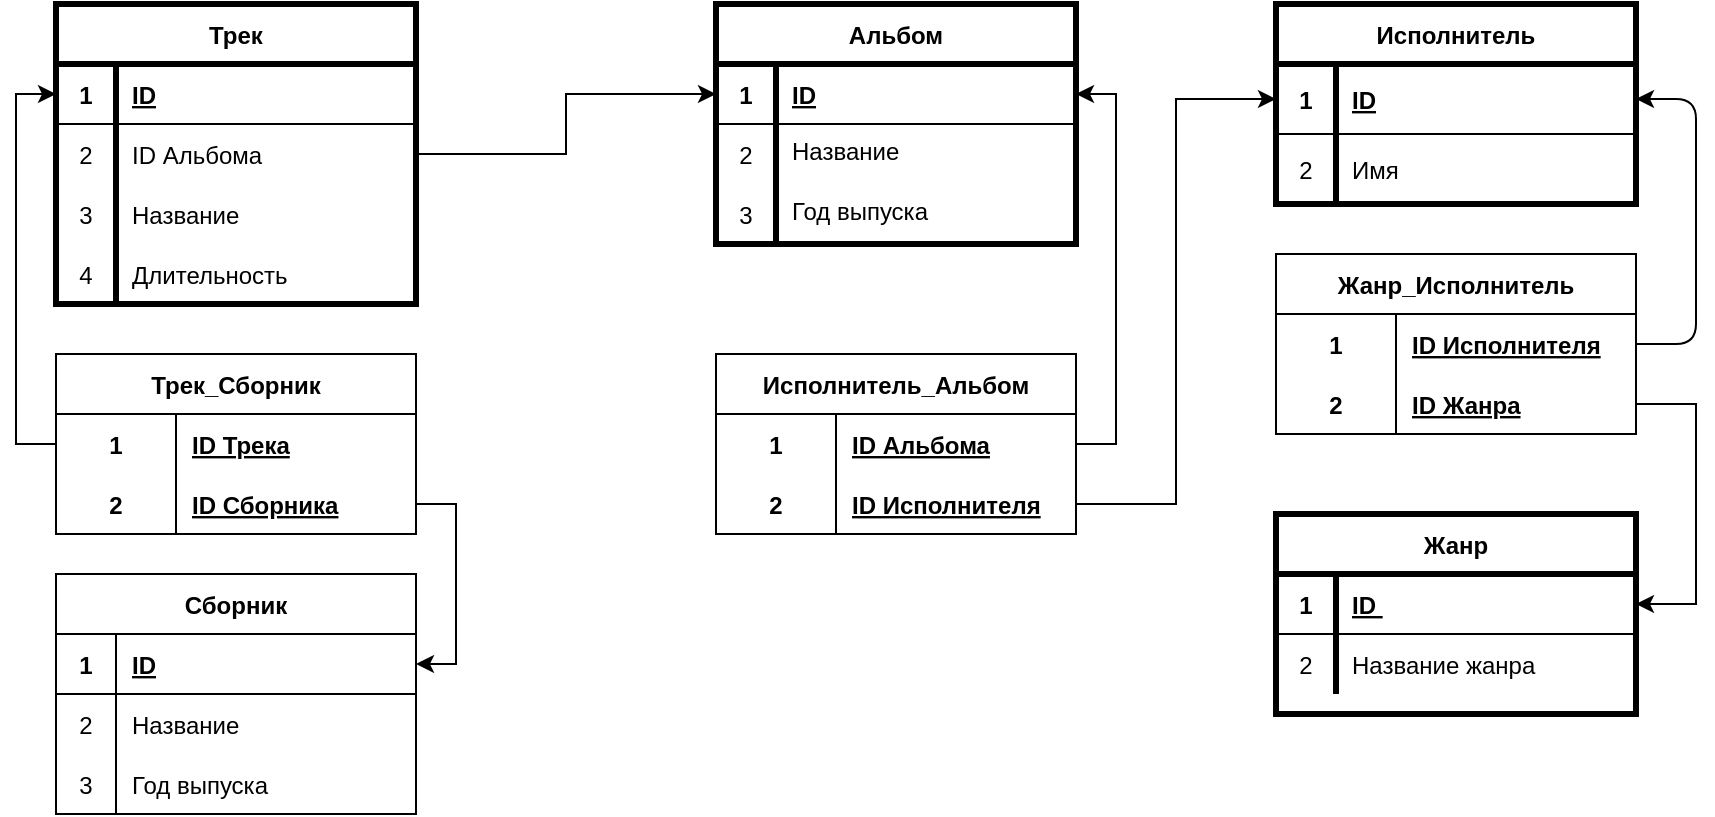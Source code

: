 <mxfile version="14.8.4" type="github">
  <diagram id="GK9YYCnf2n3j-sQx70xv" name="Page-1">
    <mxGraphModel dx="1695" dy="453" grid="1" gridSize="10" guides="1" tooltips="1" connect="1" arrows="1" fold="1" page="1" pageScale="1" pageWidth="827" pageHeight="1169" math="0" shadow="0">
      <root>
        <mxCell id="0" />
        <mxCell id="1" parent="0" />
        <mxCell id="Qs3O7ET0Ft-xcR2H3shu-25" value="Альбом" style="shape=table;startSize=30;container=1;collapsible=1;childLayout=tableLayout;fixedRows=1;rowLines=0;fontStyle=1;align=center;resizeLast=1;strokeWidth=3;fillColor=none;" parent="1" vertex="1">
          <mxGeometry x="140" y="15" width="180" height="120" as="geometry" />
        </mxCell>
        <mxCell id="Qs3O7ET0Ft-xcR2H3shu-26" value="" style="shape=partialRectangle;collapsible=0;dropTarget=0;pointerEvents=0;fillColor=none;top=0;left=0;bottom=1;right=0;points=[[0,0.5],[1,0.5]];portConstraint=eastwest;" parent="Qs3O7ET0Ft-xcR2H3shu-25" vertex="1">
          <mxGeometry y="30" width="180" height="30" as="geometry" />
        </mxCell>
        <mxCell id="Qs3O7ET0Ft-xcR2H3shu-27" value="1" style="shape=partialRectangle;connectable=0;fillColor=none;top=0;left=0;bottom=0;right=0;fontStyle=1;overflow=hidden;" parent="Qs3O7ET0Ft-xcR2H3shu-26" vertex="1">
          <mxGeometry width="30" height="30" as="geometry" />
        </mxCell>
        <mxCell id="Qs3O7ET0Ft-xcR2H3shu-28" value="ID" style="shape=partialRectangle;connectable=0;fillColor=none;top=0;left=0;bottom=0;right=0;align=left;spacingLeft=6;fontStyle=5;overflow=hidden;" parent="Qs3O7ET0Ft-xcR2H3shu-26" vertex="1">
          <mxGeometry x="30" width="150" height="30" as="geometry" />
        </mxCell>
        <mxCell id="Qs3O7ET0Ft-xcR2H3shu-32" value="" style="shape=partialRectangle;collapsible=0;dropTarget=0;pointerEvents=0;fillColor=none;top=0;left=0;bottom=0;right=0;points=[[0,0.5],[1,0.5]];portConstraint=eastwest;" parent="Qs3O7ET0Ft-xcR2H3shu-25" vertex="1">
          <mxGeometry y="60" width="180" height="30" as="geometry" />
        </mxCell>
        <mxCell id="Qs3O7ET0Ft-xcR2H3shu-33" value="2" style="shape=partialRectangle;connectable=0;fillColor=none;top=0;left=0;bottom=0;right=0;editable=1;overflow=hidden;" parent="Qs3O7ET0Ft-xcR2H3shu-32" vertex="1">
          <mxGeometry width="30" height="30" as="geometry" />
        </mxCell>
        <mxCell id="Qs3O7ET0Ft-xcR2H3shu-34" value="Название" style="shape=partialRectangle;connectable=0;fillColor=none;top=0;left=0;bottom=0;right=0;align=left;spacingLeft=6;overflow=hidden;verticalAlign=top;" parent="Qs3O7ET0Ft-xcR2H3shu-32" vertex="1">
          <mxGeometry x="30" width="150" height="30" as="geometry" />
        </mxCell>
        <mxCell id="Qs3O7ET0Ft-xcR2H3shu-35" value="" style="shape=partialRectangle;collapsible=0;dropTarget=0;pointerEvents=0;fillColor=none;top=0;left=0;bottom=0;right=0;points=[[0,0.5],[1,0.5]];portConstraint=eastwest;" parent="Qs3O7ET0Ft-xcR2H3shu-25" vertex="1">
          <mxGeometry y="90" width="180" height="30" as="geometry" />
        </mxCell>
        <mxCell id="Qs3O7ET0Ft-xcR2H3shu-36" value="3" style="shape=partialRectangle;connectable=0;fillColor=none;top=0;left=0;bottom=0;right=0;editable=1;overflow=hidden;" parent="Qs3O7ET0Ft-xcR2H3shu-35" vertex="1">
          <mxGeometry width="30" height="30" as="geometry" />
        </mxCell>
        <mxCell id="Qs3O7ET0Ft-xcR2H3shu-37" value="Год выпуска&#xa;" style="shape=partialRectangle;connectable=0;fillColor=none;top=0;left=0;bottom=0;right=0;align=left;spacingLeft=6;overflow=hidden;verticalAlign=top;" parent="Qs3O7ET0Ft-xcR2H3shu-35" vertex="1">
          <mxGeometry x="30" width="150" height="30" as="geometry" />
        </mxCell>
        <mxCell id="Qs3O7ET0Ft-xcR2H3shu-38" value="Исполнитель" style="shape=table;startSize=30;container=1;collapsible=1;childLayout=tableLayout;fixedRows=1;rowLines=0;fontStyle=1;align=center;resizeLast=1;strokeWidth=3;fillColor=none;labelBorderColor=none;" parent="1" vertex="1">
          <mxGeometry x="420" y="15" width="180" height="100" as="geometry" />
        </mxCell>
        <mxCell id="Qs3O7ET0Ft-xcR2H3shu-39" value="" style="shape=partialRectangle;collapsible=0;dropTarget=0;pointerEvents=0;fillColor=none;top=0;left=0;bottom=1;right=0;points=[[0,0.5],[1,0.5]];portConstraint=eastwest;" parent="Qs3O7ET0Ft-xcR2H3shu-38" vertex="1">
          <mxGeometry y="30" width="180" height="35" as="geometry" />
        </mxCell>
        <mxCell id="Qs3O7ET0Ft-xcR2H3shu-40" value="1" style="shape=partialRectangle;connectable=0;fillColor=none;top=0;left=0;bottom=0;right=0;fontStyle=1;overflow=hidden;" parent="Qs3O7ET0Ft-xcR2H3shu-39" vertex="1">
          <mxGeometry width="30" height="35" as="geometry" />
        </mxCell>
        <mxCell id="Qs3O7ET0Ft-xcR2H3shu-41" value="ID" style="shape=partialRectangle;connectable=0;fillColor=none;top=0;left=0;bottom=0;right=0;align=left;spacingLeft=6;fontStyle=5;overflow=hidden;" parent="Qs3O7ET0Ft-xcR2H3shu-39" vertex="1">
          <mxGeometry x="30" width="150" height="35" as="geometry" />
        </mxCell>
        <mxCell id="Qs3O7ET0Ft-xcR2H3shu-42" value="" style="shape=partialRectangle;collapsible=0;dropTarget=0;pointerEvents=0;fillColor=none;top=0;left=0;bottom=0;right=0;points=[[0,0.5],[1,0.5]];portConstraint=eastwest;" parent="Qs3O7ET0Ft-xcR2H3shu-38" vertex="1">
          <mxGeometry y="65" width="180" height="35" as="geometry" />
        </mxCell>
        <mxCell id="Qs3O7ET0Ft-xcR2H3shu-43" value="2" style="shape=partialRectangle;connectable=0;fillColor=none;top=0;left=0;bottom=0;right=0;editable=1;overflow=hidden;" parent="Qs3O7ET0Ft-xcR2H3shu-42" vertex="1">
          <mxGeometry width="30" height="35" as="geometry" />
        </mxCell>
        <mxCell id="Qs3O7ET0Ft-xcR2H3shu-44" value="Имя" style="shape=partialRectangle;connectable=0;fillColor=none;top=0;left=0;bottom=0;right=0;align=left;spacingLeft=6;overflow=hidden;" parent="Qs3O7ET0Ft-xcR2H3shu-42" vertex="1">
          <mxGeometry x="30" width="150" height="35" as="geometry" />
        </mxCell>
        <mxCell id="Qs3O7ET0Ft-xcR2H3shu-66" style="edgeStyle=orthogonalEdgeStyle;rounded=0;orthogonalLoop=1;jettySize=auto;html=1;exitX=1;exitY=0.5;exitDx=0;exitDy=0;entryX=0;entryY=0.5;entryDx=0;entryDy=0;" parent="1" source="Qs3O7ET0Ft-xcR2H3shu-52" target="Qs3O7ET0Ft-xcR2H3shu-26" edge="1">
          <mxGeometry relative="1" as="geometry" />
        </mxCell>
        <mxCell id="Qs3O7ET0Ft-xcR2H3shu-52" value="Трек" style="shape=table;startSize=30;container=1;collapsible=1;childLayout=tableLayout;fixedRows=1;rowLines=0;fontStyle=1;align=center;resizeLast=1;strokeWidth=3;fillColor=none;" parent="1" vertex="1">
          <mxGeometry x="-190" y="15" width="180" height="150" as="geometry" />
        </mxCell>
        <mxCell id="Qs3O7ET0Ft-xcR2H3shu-53" value="" style="shape=partialRectangle;collapsible=0;dropTarget=0;pointerEvents=0;fillColor=none;top=0;left=0;bottom=1;right=0;points=[[0,0.5],[1,0.5]];portConstraint=eastwest;" parent="Qs3O7ET0Ft-xcR2H3shu-52" vertex="1">
          <mxGeometry y="30" width="180" height="30" as="geometry" />
        </mxCell>
        <mxCell id="Qs3O7ET0Ft-xcR2H3shu-54" value="1" style="shape=partialRectangle;connectable=0;fillColor=none;top=0;left=0;bottom=0;right=0;fontStyle=1;overflow=hidden;" parent="Qs3O7ET0Ft-xcR2H3shu-53" vertex="1">
          <mxGeometry width="30" height="30" as="geometry" />
        </mxCell>
        <mxCell id="Qs3O7ET0Ft-xcR2H3shu-55" value="ID" style="shape=partialRectangle;connectable=0;fillColor=none;top=0;left=0;bottom=0;right=0;align=left;spacingLeft=6;fontStyle=5;overflow=hidden;" parent="Qs3O7ET0Ft-xcR2H3shu-53" vertex="1">
          <mxGeometry x="30" width="150" height="30" as="geometry" />
        </mxCell>
        <mxCell id="Qs3O7ET0Ft-xcR2H3shu-56" value="" style="shape=partialRectangle;collapsible=0;dropTarget=0;pointerEvents=0;fillColor=none;top=0;left=0;bottom=0;right=0;points=[[0,0.5],[1,0.5]];portConstraint=eastwest;" parent="Qs3O7ET0Ft-xcR2H3shu-52" vertex="1">
          <mxGeometry y="60" width="180" height="30" as="geometry" />
        </mxCell>
        <mxCell id="Qs3O7ET0Ft-xcR2H3shu-57" value="2" style="shape=partialRectangle;connectable=0;fillColor=none;top=0;left=0;bottom=0;right=0;editable=1;overflow=hidden;" parent="Qs3O7ET0Ft-xcR2H3shu-56" vertex="1">
          <mxGeometry width="30" height="30" as="geometry" />
        </mxCell>
        <mxCell id="Qs3O7ET0Ft-xcR2H3shu-58" value="ID Альбома" style="shape=partialRectangle;connectable=0;fillColor=none;top=0;left=0;bottom=0;right=0;align=left;spacingLeft=6;overflow=hidden;" parent="Qs3O7ET0Ft-xcR2H3shu-56" vertex="1">
          <mxGeometry x="30" width="150" height="30" as="geometry" />
        </mxCell>
        <mxCell id="Qs3O7ET0Ft-xcR2H3shu-59" value="" style="shape=partialRectangle;collapsible=0;dropTarget=0;pointerEvents=0;fillColor=none;top=0;left=0;bottom=0;right=0;points=[[0,0.5],[1,0.5]];portConstraint=eastwest;" parent="Qs3O7ET0Ft-xcR2H3shu-52" vertex="1">
          <mxGeometry y="90" width="180" height="30" as="geometry" />
        </mxCell>
        <mxCell id="Qs3O7ET0Ft-xcR2H3shu-60" value="3" style="shape=partialRectangle;connectable=0;fillColor=none;top=0;left=0;bottom=0;right=0;editable=1;overflow=hidden;" parent="Qs3O7ET0Ft-xcR2H3shu-59" vertex="1">
          <mxGeometry width="30" height="30" as="geometry" />
        </mxCell>
        <mxCell id="Qs3O7ET0Ft-xcR2H3shu-61" value="Название" style="shape=partialRectangle;connectable=0;fillColor=none;top=0;left=0;bottom=0;right=0;align=left;spacingLeft=6;overflow=hidden;" parent="Qs3O7ET0Ft-xcR2H3shu-59" vertex="1">
          <mxGeometry x="30" width="150" height="30" as="geometry" />
        </mxCell>
        <mxCell id="Qs3O7ET0Ft-xcR2H3shu-62" value="" style="shape=partialRectangle;collapsible=0;dropTarget=0;pointerEvents=0;fillColor=none;top=0;left=0;bottom=0;right=0;points=[[0,0.5],[1,0.5]];portConstraint=eastwest;" parent="Qs3O7ET0Ft-xcR2H3shu-52" vertex="1">
          <mxGeometry y="120" width="180" height="30" as="geometry" />
        </mxCell>
        <mxCell id="Qs3O7ET0Ft-xcR2H3shu-63" value="4" style="shape=partialRectangle;connectable=0;fillColor=none;top=0;left=0;bottom=0;right=0;editable=1;overflow=hidden;" parent="Qs3O7ET0Ft-xcR2H3shu-62" vertex="1">
          <mxGeometry width="30" height="30" as="geometry" />
        </mxCell>
        <mxCell id="Qs3O7ET0Ft-xcR2H3shu-64" value="Длительность" style="shape=partialRectangle;connectable=0;fillColor=none;top=0;left=0;bottom=0;right=0;align=left;spacingLeft=6;overflow=hidden;" parent="Qs3O7ET0Ft-xcR2H3shu-62" vertex="1">
          <mxGeometry x="30" width="150" height="30" as="geometry" />
        </mxCell>
        <mxCell id="Qs3O7ET0Ft-xcR2H3shu-71" value="Жанр" style="shape=table;startSize=30;container=1;collapsible=1;childLayout=tableLayout;fixedRows=1;rowLines=0;fontStyle=1;align=center;resizeLast=1;strokeWidth=3;fillColor=none;" parent="1" vertex="1">
          <mxGeometry x="420" y="270" width="180" height="100" as="geometry" />
        </mxCell>
        <mxCell id="Qs3O7ET0Ft-xcR2H3shu-72" value="" style="shape=partialRectangle;collapsible=0;dropTarget=0;pointerEvents=0;fillColor=none;top=0;left=0;bottom=1;right=0;points=[[0,0.5],[1,0.5]];portConstraint=eastwest;" parent="Qs3O7ET0Ft-xcR2H3shu-71" vertex="1">
          <mxGeometry y="30" width="180" height="30" as="geometry" />
        </mxCell>
        <mxCell id="Qs3O7ET0Ft-xcR2H3shu-73" value="1" style="shape=partialRectangle;connectable=0;fillColor=none;top=0;left=0;bottom=0;right=0;fontStyle=1;overflow=hidden;" parent="Qs3O7ET0Ft-xcR2H3shu-72" vertex="1">
          <mxGeometry width="30" height="30" as="geometry" />
        </mxCell>
        <mxCell id="Qs3O7ET0Ft-xcR2H3shu-74" value="ID " style="shape=partialRectangle;connectable=0;fillColor=none;top=0;left=0;bottom=0;right=0;align=left;spacingLeft=6;fontStyle=5;overflow=hidden;" parent="Qs3O7ET0Ft-xcR2H3shu-72" vertex="1">
          <mxGeometry x="30" width="150" height="30" as="geometry" />
        </mxCell>
        <mxCell id="Qs3O7ET0Ft-xcR2H3shu-75" value="" style="shape=partialRectangle;collapsible=0;dropTarget=0;pointerEvents=0;fillColor=none;top=0;left=0;bottom=0;right=0;points=[[0,0.5],[1,0.5]];portConstraint=eastwest;" parent="Qs3O7ET0Ft-xcR2H3shu-71" vertex="1">
          <mxGeometry y="60" width="180" height="30" as="geometry" />
        </mxCell>
        <mxCell id="Qs3O7ET0Ft-xcR2H3shu-76" value="2" style="shape=partialRectangle;connectable=0;fillColor=none;top=0;left=0;bottom=0;right=0;editable=1;overflow=hidden;" parent="Qs3O7ET0Ft-xcR2H3shu-75" vertex="1">
          <mxGeometry width="30" height="30" as="geometry" />
        </mxCell>
        <mxCell id="Qs3O7ET0Ft-xcR2H3shu-77" value="Название жанра" style="shape=partialRectangle;connectable=0;fillColor=none;top=0;left=0;bottom=0;right=0;align=left;spacingLeft=6;overflow=hidden;" parent="Qs3O7ET0Ft-xcR2H3shu-75" vertex="1">
          <mxGeometry x="30" width="150" height="30" as="geometry" />
        </mxCell>
        <mxCell id="dee7EF81pMkzRyhxHL-E-14" value="Жанр_Исполнитель" style="shape=table;startSize=30;container=1;collapsible=1;childLayout=tableLayout;fixedRows=1;rowLines=0;fontStyle=1;align=center;resizeLast=1;" vertex="1" parent="1">
          <mxGeometry x="420" y="140" width="180" height="90" as="geometry" />
        </mxCell>
        <mxCell id="dee7EF81pMkzRyhxHL-E-15" value="" style="shape=partialRectangle;collapsible=0;dropTarget=0;pointerEvents=0;fillColor=none;top=0;left=0;bottom=0;right=0;points=[[0,0.5],[1,0.5]];portConstraint=eastwest;" vertex="1" parent="dee7EF81pMkzRyhxHL-E-14">
          <mxGeometry y="30" width="180" height="30" as="geometry" />
        </mxCell>
        <mxCell id="dee7EF81pMkzRyhxHL-E-16" value="1" style="shape=partialRectangle;connectable=0;fillColor=none;top=0;left=0;bottom=0;right=0;fontStyle=1;overflow=hidden;" vertex="1" parent="dee7EF81pMkzRyhxHL-E-15">
          <mxGeometry width="60" height="30" as="geometry" />
        </mxCell>
        <mxCell id="dee7EF81pMkzRyhxHL-E-17" value="ID Исполнителя" style="shape=partialRectangle;connectable=0;fillColor=none;top=0;left=0;bottom=0;right=0;align=left;spacingLeft=6;fontStyle=5;overflow=hidden;" vertex="1" parent="dee7EF81pMkzRyhxHL-E-15">
          <mxGeometry x="60" width="120" height="30" as="geometry" />
        </mxCell>
        <mxCell id="dee7EF81pMkzRyhxHL-E-18" value="" style="shape=partialRectangle;collapsible=0;dropTarget=0;pointerEvents=0;fillColor=none;top=0;left=0;bottom=1;right=0;points=[[0,0.5],[1,0.5]];portConstraint=eastwest;" vertex="1" parent="dee7EF81pMkzRyhxHL-E-14">
          <mxGeometry y="60" width="180" height="30" as="geometry" />
        </mxCell>
        <mxCell id="dee7EF81pMkzRyhxHL-E-19" value="2" style="shape=partialRectangle;connectable=0;fillColor=none;top=0;left=0;bottom=0;right=0;fontStyle=1;overflow=hidden;" vertex="1" parent="dee7EF81pMkzRyhxHL-E-18">
          <mxGeometry width="60" height="30" as="geometry" />
        </mxCell>
        <mxCell id="dee7EF81pMkzRyhxHL-E-20" value="ID Жанра" style="shape=partialRectangle;connectable=0;fillColor=none;top=0;left=0;bottom=0;right=0;align=left;spacingLeft=6;fontStyle=5;overflow=hidden;" vertex="1" parent="dee7EF81pMkzRyhxHL-E-18">
          <mxGeometry x="60" width="120" height="30" as="geometry" />
        </mxCell>
        <mxCell id="dee7EF81pMkzRyhxHL-E-28" value="Исполнитель_Альбом" style="shape=table;startSize=30;container=1;collapsible=1;childLayout=tableLayout;fixedRows=1;rowLines=0;fontStyle=1;align=center;resizeLast=1;" vertex="1" parent="1">
          <mxGeometry x="140" y="190" width="180" height="90" as="geometry" />
        </mxCell>
        <mxCell id="dee7EF81pMkzRyhxHL-E-29" value="" style="shape=partialRectangle;collapsible=0;dropTarget=0;pointerEvents=0;fillColor=none;top=0;left=0;bottom=0;right=0;points=[[0,0.5],[1,0.5]];portConstraint=eastwest;" vertex="1" parent="dee7EF81pMkzRyhxHL-E-28">
          <mxGeometry y="30" width="180" height="30" as="geometry" />
        </mxCell>
        <mxCell id="dee7EF81pMkzRyhxHL-E-30" value="1" style="shape=partialRectangle;connectable=0;fillColor=none;top=0;left=0;bottom=0;right=0;fontStyle=1;overflow=hidden;" vertex="1" parent="dee7EF81pMkzRyhxHL-E-29">
          <mxGeometry width="60" height="30" as="geometry" />
        </mxCell>
        <mxCell id="dee7EF81pMkzRyhxHL-E-31" value="ID Альбома" style="shape=partialRectangle;connectable=0;fillColor=none;top=0;left=0;bottom=0;right=0;align=left;spacingLeft=6;fontStyle=5;overflow=hidden;" vertex="1" parent="dee7EF81pMkzRyhxHL-E-29">
          <mxGeometry x="60" width="120" height="30" as="geometry" />
        </mxCell>
        <mxCell id="dee7EF81pMkzRyhxHL-E-32" value="" style="shape=partialRectangle;collapsible=0;dropTarget=0;pointerEvents=0;fillColor=none;top=0;left=0;bottom=1;right=0;points=[[0,0.5],[1,0.5]];portConstraint=eastwest;" vertex="1" parent="dee7EF81pMkzRyhxHL-E-28">
          <mxGeometry y="60" width="180" height="30" as="geometry" />
        </mxCell>
        <mxCell id="dee7EF81pMkzRyhxHL-E-33" value="2" style="shape=partialRectangle;connectable=0;fillColor=none;top=0;left=0;bottom=0;right=0;fontStyle=1;overflow=hidden;" vertex="1" parent="dee7EF81pMkzRyhxHL-E-32">
          <mxGeometry width="60" height="30" as="geometry" />
        </mxCell>
        <mxCell id="dee7EF81pMkzRyhxHL-E-34" value="ID Исполнителя" style="shape=partialRectangle;connectable=0;fillColor=none;top=0;left=0;bottom=0;right=0;align=left;spacingLeft=6;fontStyle=5;overflow=hidden;" vertex="1" parent="dee7EF81pMkzRyhxHL-E-32">
          <mxGeometry x="60" width="120" height="30" as="geometry" />
        </mxCell>
        <mxCell id="dee7EF81pMkzRyhxHL-E-41" value="" style="edgeStyle=entityRelationEdgeStyle;fontSize=12;html=1;endArrow=classic;endFill=1;startArrow=none;entryX=1;entryY=0.5;entryDx=0;entryDy=0;exitX=1;exitY=0.5;exitDx=0;exitDy=0;startFill=0;" edge="1" parent="1" source="dee7EF81pMkzRyhxHL-E-15" target="Qs3O7ET0Ft-xcR2H3shu-39">
          <mxGeometry width="100" height="100" relative="1" as="geometry">
            <mxPoint x="180" y="290" as="sourcePoint" />
            <mxPoint x="280" y="190" as="targetPoint" />
          </mxGeometry>
        </mxCell>
        <mxCell id="dee7EF81pMkzRyhxHL-E-43" value="" style="edgeStyle=entityRelationEdgeStyle;fontSize=12;html=1;endArrow=none;startArrow=classic;entryX=1;entryY=0.5;entryDx=0;entryDy=0;exitX=1;exitY=0.5;exitDx=0;exitDy=0;startFill=1;endFill=0;rounded=0;" edge="1" parent="1" source="Qs3O7ET0Ft-xcR2H3shu-72" target="dee7EF81pMkzRyhxHL-E-18">
          <mxGeometry width="100" height="100" relative="1" as="geometry">
            <mxPoint x="600" y="420" as="sourcePoint" />
            <mxPoint x="700" y="320" as="targetPoint" />
          </mxGeometry>
        </mxCell>
        <mxCell id="dee7EF81pMkzRyhxHL-E-46" style="edgeStyle=orthogonalEdgeStyle;rounded=0;orthogonalLoop=1;jettySize=auto;html=1;exitX=0;exitY=0.5;exitDx=0;exitDy=0;entryX=1;entryY=0.5;entryDx=0;entryDy=0;startArrow=classic;startFill=1;endArrow=none;endFill=0;" edge="1" parent="1" source="Qs3O7ET0Ft-xcR2H3shu-39" target="dee7EF81pMkzRyhxHL-E-32">
          <mxGeometry relative="1" as="geometry" />
        </mxCell>
        <mxCell id="dee7EF81pMkzRyhxHL-E-47" style="edgeStyle=orthogonalEdgeStyle;rounded=0;orthogonalLoop=1;jettySize=auto;html=1;exitX=1;exitY=0.5;exitDx=0;exitDy=0;entryX=1;entryY=0.5;entryDx=0;entryDy=0;startArrow=none;startFill=0;endArrow=classic;endFill=1;" edge="1" parent="1" source="dee7EF81pMkzRyhxHL-E-29" target="Qs3O7ET0Ft-xcR2H3shu-26">
          <mxGeometry relative="1" as="geometry" />
        </mxCell>
        <mxCell id="dee7EF81pMkzRyhxHL-E-48" value="Сборник" style="shape=table;startSize=30;container=1;collapsible=1;childLayout=tableLayout;fixedRows=1;rowLines=0;fontStyle=1;align=center;resizeLast=1;" vertex="1" parent="1">
          <mxGeometry x="-190" y="300" width="180" height="120" as="geometry" />
        </mxCell>
        <mxCell id="dee7EF81pMkzRyhxHL-E-49" value="" style="shape=partialRectangle;collapsible=0;dropTarget=0;pointerEvents=0;fillColor=none;top=0;left=0;bottom=1;right=0;points=[[0,0.5],[1,0.5]];portConstraint=eastwest;" vertex="1" parent="dee7EF81pMkzRyhxHL-E-48">
          <mxGeometry y="30" width="180" height="30" as="geometry" />
        </mxCell>
        <mxCell id="dee7EF81pMkzRyhxHL-E-50" value="1" style="shape=partialRectangle;connectable=0;fillColor=none;top=0;left=0;bottom=0;right=0;fontStyle=1;overflow=hidden;" vertex="1" parent="dee7EF81pMkzRyhxHL-E-49">
          <mxGeometry width="30" height="30" as="geometry" />
        </mxCell>
        <mxCell id="dee7EF81pMkzRyhxHL-E-51" value="ID" style="shape=partialRectangle;connectable=0;fillColor=none;top=0;left=0;bottom=0;right=0;align=left;spacingLeft=6;fontStyle=5;overflow=hidden;" vertex="1" parent="dee7EF81pMkzRyhxHL-E-49">
          <mxGeometry x="30" width="150" height="30" as="geometry" />
        </mxCell>
        <mxCell id="dee7EF81pMkzRyhxHL-E-52" value="" style="shape=partialRectangle;collapsible=0;dropTarget=0;pointerEvents=0;fillColor=none;top=0;left=0;bottom=0;right=0;points=[[0,0.5],[1,0.5]];portConstraint=eastwest;" vertex="1" parent="dee7EF81pMkzRyhxHL-E-48">
          <mxGeometry y="60" width="180" height="30" as="geometry" />
        </mxCell>
        <mxCell id="dee7EF81pMkzRyhxHL-E-53" value="2" style="shape=partialRectangle;connectable=0;fillColor=none;top=0;left=0;bottom=0;right=0;editable=1;overflow=hidden;" vertex="1" parent="dee7EF81pMkzRyhxHL-E-52">
          <mxGeometry width="30" height="30" as="geometry" />
        </mxCell>
        <mxCell id="dee7EF81pMkzRyhxHL-E-54" value="Название" style="shape=partialRectangle;connectable=0;fillColor=none;top=0;left=0;bottom=0;right=0;align=left;spacingLeft=6;overflow=hidden;" vertex="1" parent="dee7EF81pMkzRyhxHL-E-52">
          <mxGeometry x="30" width="150" height="30" as="geometry" />
        </mxCell>
        <mxCell id="dee7EF81pMkzRyhxHL-E-55" value="" style="shape=partialRectangle;collapsible=0;dropTarget=0;pointerEvents=0;fillColor=none;top=0;left=0;bottom=0;right=0;points=[[0,0.5],[1,0.5]];portConstraint=eastwest;" vertex="1" parent="dee7EF81pMkzRyhxHL-E-48">
          <mxGeometry y="90" width="180" height="30" as="geometry" />
        </mxCell>
        <mxCell id="dee7EF81pMkzRyhxHL-E-56" value="3" style="shape=partialRectangle;connectable=0;fillColor=none;top=0;left=0;bottom=0;right=0;editable=1;overflow=hidden;" vertex="1" parent="dee7EF81pMkzRyhxHL-E-55">
          <mxGeometry width="30" height="30" as="geometry" />
        </mxCell>
        <mxCell id="dee7EF81pMkzRyhxHL-E-57" value="Год выпуска" style="shape=partialRectangle;connectable=0;fillColor=none;top=0;left=0;bottom=0;right=0;align=left;spacingLeft=6;overflow=hidden;" vertex="1" parent="dee7EF81pMkzRyhxHL-E-55">
          <mxGeometry x="30" width="150" height="30" as="geometry" />
        </mxCell>
        <mxCell id="dee7EF81pMkzRyhxHL-E-67" value="Трек_Сборник" style="shape=table;startSize=30;container=1;collapsible=1;childLayout=tableLayout;fixedRows=1;rowLines=0;fontStyle=1;align=center;resizeLast=1;" vertex="1" parent="1">
          <mxGeometry x="-190" y="190" width="180" height="90" as="geometry" />
        </mxCell>
        <mxCell id="dee7EF81pMkzRyhxHL-E-68" value="" style="shape=partialRectangle;collapsible=0;dropTarget=0;pointerEvents=0;fillColor=none;top=0;left=0;bottom=0;right=0;points=[[0,0.5],[1,0.5]];portConstraint=eastwest;" vertex="1" parent="dee7EF81pMkzRyhxHL-E-67">
          <mxGeometry y="30" width="180" height="30" as="geometry" />
        </mxCell>
        <mxCell id="dee7EF81pMkzRyhxHL-E-69" value="1" style="shape=partialRectangle;connectable=0;fillColor=none;top=0;left=0;bottom=0;right=0;fontStyle=1;overflow=hidden;" vertex="1" parent="dee7EF81pMkzRyhxHL-E-68">
          <mxGeometry width="60" height="30" as="geometry" />
        </mxCell>
        <mxCell id="dee7EF81pMkzRyhxHL-E-70" value="ID Трека" style="shape=partialRectangle;connectable=0;fillColor=none;top=0;left=0;bottom=0;right=0;align=left;spacingLeft=6;fontStyle=5;overflow=hidden;" vertex="1" parent="dee7EF81pMkzRyhxHL-E-68">
          <mxGeometry x="60" width="120" height="30" as="geometry" />
        </mxCell>
        <mxCell id="dee7EF81pMkzRyhxHL-E-71" value="" style="shape=partialRectangle;collapsible=0;dropTarget=0;pointerEvents=0;fillColor=none;top=0;left=0;bottom=1;right=0;points=[[0,0.5],[1,0.5]];portConstraint=eastwest;" vertex="1" parent="dee7EF81pMkzRyhxHL-E-67">
          <mxGeometry y="60" width="180" height="30" as="geometry" />
        </mxCell>
        <mxCell id="dee7EF81pMkzRyhxHL-E-72" value="2" style="shape=partialRectangle;connectable=0;fillColor=none;top=0;left=0;bottom=0;right=0;fontStyle=1;overflow=hidden;" vertex="1" parent="dee7EF81pMkzRyhxHL-E-71">
          <mxGeometry width="60" height="30" as="geometry" />
        </mxCell>
        <mxCell id="dee7EF81pMkzRyhxHL-E-73" value="ID Сборника" style="shape=partialRectangle;connectable=0;fillColor=none;top=0;left=0;bottom=0;right=0;align=left;spacingLeft=6;fontStyle=5;overflow=hidden;" vertex="1" parent="dee7EF81pMkzRyhxHL-E-71">
          <mxGeometry x="60" width="120" height="30" as="geometry" />
        </mxCell>
        <mxCell id="dee7EF81pMkzRyhxHL-E-74" style="edgeStyle=orthogonalEdgeStyle;rounded=0;orthogonalLoop=1;jettySize=auto;html=1;exitX=1;exitY=0.5;exitDx=0;exitDy=0;entryX=1;entryY=0.5;entryDx=0;entryDy=0;startArrow=classic;startFill=1;endArrow=none;endFill=0;" edge="1" parent="1" source="dee7EF81pMkzRyhxHL-E-49" target="dee7EF81pMkzRyhxHL-E-71">
          <mxGeometry relative="1" as="geometry" />
        </mxCell>
        <mxCell id="dee7EF81pMkzRyhxHL-E-75" style="edgeStyle=orthogonalEdgeStyle;rounded=0;orthogonalLoop=1;jettySize=auto;html=1;exitX=0;exitY=0.5;exitDx=0;exitDy=0;entryX=0;entryY=0.5;entryDx=0;entryDy=0;startArrow=classic;startFill=1;endArrow=none;endFill=0;" edge="1" parent="1" source="Qs3O7ET0Ft-xcR2H3shu-53" target="dee7EF81pMkzRyhxHL-E-68">
          <mxGeometry relative="1" as="geometry" />
        </mxCell>
      </root>
    </mxGraphModel>
  </diagram>
</mxfile>
